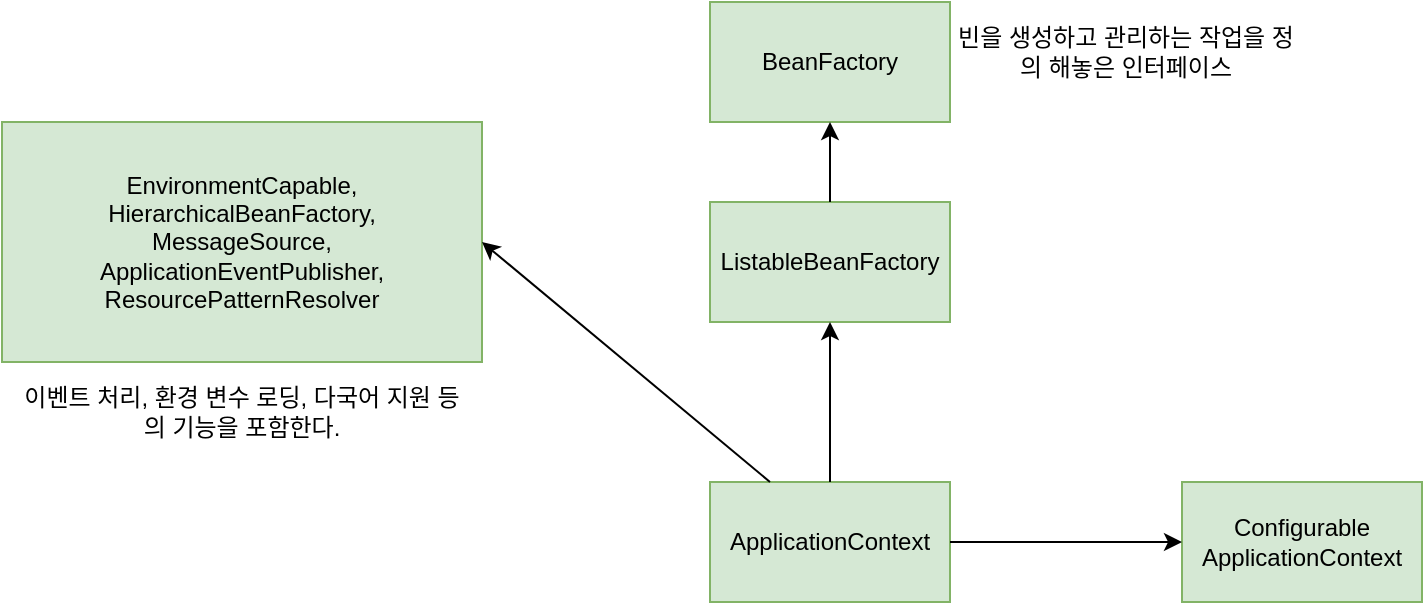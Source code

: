 <mxfile version="26.0.14">
  <diagram id="prtHgNgQTEPvFCAcTncT" name="Page-1">
    <mxGraphModel dx="1400" dy="759" grid="1" gridSize="10" guides="1" tooltips="1" connect="1" arrows="1" fold="1" page="1" pageScale="1" pageWidth="980" pageHeight="1390" math="0" shadow="0">
      <root>
        <mxCell id="0" />
        <mxCell id="1" parent="0" />
        <mxCell id="RlZUK_MxkL_xjFFGA7Wm-2" value="ApplicationContext" style="rounded=0;whiteSpace=wrap;html=1;fillColor=#d5e8d4;strokeColor=#82b366;" vertex="1" parent="1">
          <mxGeometry x="494" y="330" width="120" height="60" as="geometry" />
        </mxCell>
        <mxCell id="RlZUK_MxkL_xjFFGA7Wm-5" value="ListableBeanFactory" style="rounded=0;whiteSpace=wrap;html=1;fillColor=#d5e8d4;strokeColor=#82b366;" vertex="1" parent="1">
          <mxGeometry x="494" y="190" width="120" height="60" as="geometry" />
        </mxCell>
        <mxCell id="RlZUK_MxkL_xjFFGA7Wm-7" value="" style="endArrow=classic;html=1;rounded=0;exitX=0.5;exitY=0;exitDx=0;exitDy=0;" edge="1" parent="1" source="RlZUK_MxkL_xjFFGA7Wm-2" target="RlZUK_MxkL_xjFFGA7Wm-5">
          <mxGeometry width="50" height="50" relative="1" as="geometry">
            <mxPoint x="530" y="330" as="sourcePoint" />
            <mxPoint x="580" y="280" as="targetPoint" />
          </mxGeometry>
        </mxCell>
        <mxCell id="RlZUK_MxkL_xjFFGA7Wm-8" value="BeanFactory" style="rounded=0;whiteSpace=wrap;html=1;fillColor=#d5e8d4;strokeColor=#82b366;" vertex="1" parent="1">
          <mxGeometry x="494" y="90" width="120" height="60" as="geometry" />
        </mxCell>
        <mxCell id="RlZUK_MxkL_xjFFGA7Wm-9" value="" style="endArrow=classic;html=1;rounded=0;entryX=0.5;entryY=1;entryDx=0;entryDy=0;exitX=0.5;exitY=0;exitDx=0;exitDy=0;" edge="1" parent="1" source="RlZUK_MxkL_xjFFGA7Wm-5" target="RlZUK_MxkL_xjFFGA7Wm-8">
          <mxGeometry width="50" height="50" relative="1" as="geometry">
            <mxPoint x="530" y="360" as="sourcePoint" />
            <mxPoint x="580" y="310" as="targetPoint" />
          </mxGeometry>
        </mxCell>
        <mxCell id="RlZUK_MxkL_xjFFGA7Wm-10" value="EnvironmentCapable,&lt;br&gt; HierarchicalBeanFactory,&lt;div&gt;MessageSource,&lt;/div&gt;&lt;div&gt;ApplicationEventPublisher, ResourcePatternResolver&lt;/div&gt;" style="rounded=0;whiteSpace=wrap;html=1;fillColor=#d5e8d4;strokeColor=#82b366;" vertex="1" parent="1">
          <mxGeometry x="140" y="150" width="240" height="120" as="geometry" />
        </mxCell>
        <mxCell id="RlZUK_MxkL_xjFFGA7Wm-11" value="" style="endArrow=classic;html=1;rounded=0;entryX=1;entryY=0.5;entryDx=0;entryDy=0;exitX=0.25;exitY=0;exitDx=0;exitDy=0;" edge="1" parent="1" source="RlZUK_MxkL_xjFFGA7Wm-2" target="RlZUK_MxkL_xjFFGA7Wm-10">
          <mxGeometry width="50" height="50" relative="1" as="geometry">
            <mxPoint x="530" y="360" as="sourcePoint" />
            <mxPoint x="580" y="310" as="targetPoint" />
          </mxGeometry>
        </mxCell>
        <mxCell id="RlZUK_MxkL_xjFFGA7Wm-12" value="이벤트 처리, 환경 변수 로딩, 다국어 지원 등의 기능을 포함한다." style="text;html=1;align=center;verticalAlign=middle;whiteSpace=wrap;rounded=0;" vertex="1" parent="1">
          <mxGeometry x="150" y="270" width="220" height="50" as="geometry" />
        </mxCell>
        <mxCell id="RlZUK_MxkL_xjFFGA7Wm-13" value="Configurable&lt;br&gt;ApplicationContext" style="rounded=0;whiteSpace=wrap;html=1;fillColor=#d5e8d4;strokeColor=#82b366;" vertex="1" parent="1">
          <mxGeometry x="730" y="330" width="120" height="60" as="geometry" />
        </mxCell>
        <mxCell id="RlZUK_MxkL_xjFFGA7Wm-14" value="" style="endArrow=classic;html=1;rounded=0;exitX=1;exitY=0.5;exitDx=0;exitDy=0;" edge="1" parent="1" source="RlZUK_MxkL_xjFFGA7Wm-2" target="RlZUK_MxkL_xjFFGA7Wm-13">
          <mxGeometry width="50" height="50" relative="1" as="geometry">
            <mxPoint x="620" y="340" as="sourcePoint" />
            <mxPoint x="660" y="340" as="targetPoint" />
          </mxGeometry>
        </mxCell>
        <mxCell id="RlZUK_MxkL_xjFFGA7Wm-15" value="빈을 생성하고 관리하는 작업을 정의 해놓은 인터페이스" style="text;html=1;align=center;verticalAlign=middle;whiteSpace=wrap;rounded=0;" vertex="1" parent="1">
          <mxGeometry x="614" y="100" width="176" height="30" as="geometry" />
        </mxCell>
      </root>
    </mxGraphModel>
  </diagram>
</mxfile>

